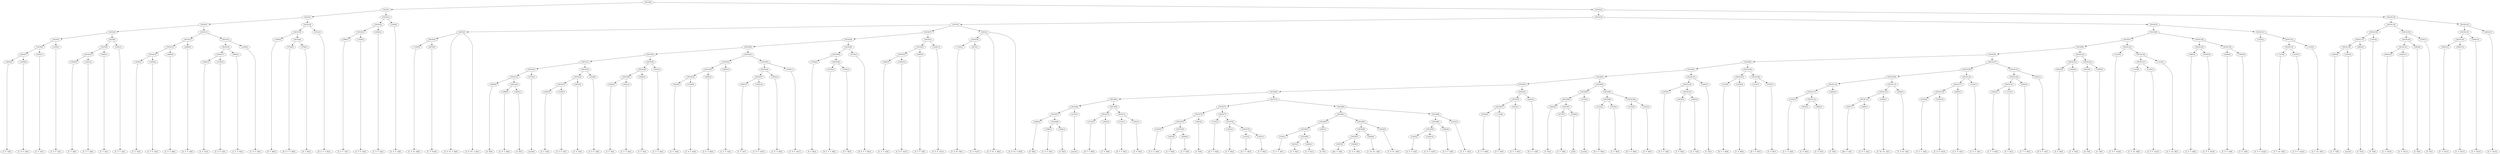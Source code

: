 digraph sample{
"L3693(0)"->"[C  E  G](0)"
"L1029(0)"->"[C  D  E  G](0)"
"L5619(7)"->"L3693(0)"
"L5619(7)"->"L1029(0)"
"L3693(1)"->"[C  E  G](1)"
"L5619(6)"->"L5619(7)"
"L5619(6)"->"L3693(1)"
"L1029(1)"->"[C  D  E  G](1)"
"L5619(5)"->"L5619(6)"
"L5619(5)"->"L1029(1)"
"L5004(0)"->"[C  F  A](0)"
"L3441(0)"->"[C  F  G  A](0)"
"L5619(10)"->"L5004(0)"
"L5619(10)"->"L3441(0)"
"L5004(1)"->"[C  F  A](1)"
"L5619(9)"->"L5619(10)"
"L5619(9)"->"L5004(1)"
"L3441(1)"->"[C  F  G  A](1)"
"L5619(8)"->"L5619(9)"
"L5619(8)"->"L3441(1)"
"L5619(4)"->"L5619(5)"
"L5619(4)"->"L5619(8)"
"L3693(2)"->"[C  E  G](2)"
"L1029(2)"->"[C  D  E  G](2)"
"L5619(14)"->"L3693(2)"
"L5619(14)"->"L1029(2)"
"L3805(0)"->"[C  E  G  B](0)"
"L5619(13)"->"L5619(14)"
"L5619(13)"->"L3805(0)"
"L2964(0)"->"[C  E  F  G](0)"
"L5619(12)"->"L5619(13)"
"L5619(12)"->"L2964(0)"
"L3693(3)"->"[C  E  G](3)"
"L1029(3)"->"[C  D  E  G](3)"
"L5619(17)"->"L3693(3)"
"L5619(17)"->"L1029(3)"
"L3805(1)"->"[C  E  G  B](1)"
"L5619(16)"->"L5619(17)"
"L5619(16)"->"L3805(1)"
"L1029(4)"->"[C  D  E  G](4)"
"L5619(15)"->"L5619(16)"
"L5619(15)"->"L1029(4)"
"L5619(11)"->"L5619(12)"
"L5619(11)"->"L5619(15)"
"L5619(3)"->"L5619(4)"
"L5619(3)"->"L5619(11)"
"L3784(0)"->"[F  G  B](0)"
"L4724(0)"->"[D  E  F  G  B](0)"
"L3784(1)"->"[F  G  B](1)"
"L5619(20)"->"L4724(0)"
"L5619(20)"->"L3784(1)"
"L5619(19)"->"L3784(0)"
"L5619(19)"->"L5619(20)"
"L4724(1)"->"[D  E  F  G  B](1)"
"L5619(18)"->"L5619(19)"
"L5619(18)"->"L4724(1)"
"L5619(2)"->"L5619(3)"
"L5619(2)"->"L5619(18)"
"L2964(1)"->"[C  E  F  G](1)"
"L1029(5)"->"[C  D  E  G](5)"
"L5619(23)"->"L2964(1)"
"L5619(23)"->"L1029(5)"
"L2964(2)"->"[C  E  F  G](2)"
"L5619(22)"->"L5619(23)"
"L5619(22)"->"L2964(2)"
"L1029(6)"->"[C  D  E  G](6)"
"L5619(21)"->"L5619(22)"
"L5619(21)"->"L1029(6)"
"L5619(1)"->"L5619(2)"
"L5619(1)"->"L5619(21)"
"L-1305(0)"->"[C  D  Fis  B](0)"
"L4672(0)"->"[C  D  Fis](0)"
"L5619(26)"->"L-1305(0)"
"L5619(26)"->"L4672(0)"
"L4025(0)"->"[C  D  Fis  A  B](0)"
"L4025(0)"->"L5619(26)"
"L4025(0)"->"[C  D  Fis  A  B](1)"
"L2804(0)"->"[G  B](0)"
"L1998(0)"->"[C  D  G  B](0)"
"L2804(1)"->"[G  B](1)"
"L5619(34)"->"L1998(0)"
"L5619(34)"->"L2804(1)"
"L5619(33)"->"L2804(0)"
"L5619(33)"->"L5619(34)"
"L3335(0)"->"[rest](0)"
"L5619(32)"->"L5619(33)"
"L5619(32)"->"L3335(0)"
"L3693(4)"->"[C  E  G](4)"
"L1029(7)"->"[C  D  E  G](7)"
"L5619(37)"->"L3693(4)"
"L5619(37)"->"L1029(7)"
"L3693(5)"->"[C  E  G](5)"
"L5619(36)"->"L5619(37)"
"L5619(36)"->"L3693(5)"
"L1029(8)"->"[C  D  E  G](8)"
"L5619(35)"->"L5619(36)"
"L5619(35)"->"L1029(8)"
"L5619(31)"->"L5619(32)"
"L5619(31)"->"L5619(35)"
"L5004(2)"->"[C  F  A](2)"
"L3441(2)"->"[C  F  G  A](2)"
"L5619(40)"->"L5004(2)"
"L5619(40)"->"L3441(2)"
"L5004(3)"->"[C  F  A](3)"
"L5619(39)"->"L5619(40)"
"L5619(39)"->"L5004(3)"
"L3441(3)"->"[C  F  G  A](3)"
"L5619(38)"->"L5619(39)"
"L5619(38)"->"L3441(3)"
"L5619(30)"->"L5619(31)"
"L5619(30)"->"L5619(38)"
"L3693(6)"->"[C  E  G](6)"
"L1029(9)"->"[C  D  E  G](9)"
"L5619(44)"->"L3693(6)"
"L5619(44)"->"L1029(9)"
"L3805(2)"->"[C  E  G  B](2)"
"L5619(43)"->"L5619(44)"
"L5619(43)"->"L3805(2)"
"L2964(3)"->"[C  E  F  G](3)"
"L5619(42)"->"L5619(43)"
"L5619(42)"->"L2964(3)"
"L3693(7)"->"[C  E  G](7)"
"L1029(10)"->"[C  D  E  G](10)"
"L5619(47)"->"L3693(7)"
"L5619(47)"->"L1029(10)"
"L3805(3)"->"[C  E  G  B](3)"
"L5619(46)"->"L5619(47)"
"L5619(46)"->"L3805(3)"
"L1029(11)"->"[C  D  E  G](11)"
"L5619(45)"->"L5619(46)"
"L5619(45)"->"L1029(11)"
"L5619(41)"->"L5619(42)"
"L5619(41)"->"L5619(45)"
"L5619(29)"->"L5619(30)"
"L5619(29)"->"L5619(41)"
"L3784(2)"->"[F  G  B](2)"
"L4724(2)"->"[D  E  F  G  B](2)"
"L3784(3)"->"[F  G  B](3)"
"L5619(50)"->"L4724(2)"
"L5619(50)"->"L3784(3)"
"L5619(49)"->"L3784(2)"
"L5619(49)"->"L5619(50)"
"L4724(3)"->"[D  E  F  G  B](3)"
"L5619(48)"->"L5619(49)"
"L5619(48)"->"L4724(3)"
"L5619(28)"->"L5619(29)"
"L5619(28)"->"L5619(48)"
"L2964(4)"->"[C  E  F  G](4)"
"L1029(12)"->"[C  D  E  G](12)"
"L5619(53)"->"L2964(4)"
"L5619(53)"->"L1029(12)"
"L2964(5)"->"[C  E  F  G](5)"
"L5619(52)"->"L5619(53)"
"L5619(52)"->"L2964(5)"
"L1029(13)"->"[C  D  E  G](13)"
"L5619(51)"->"L5619(52)"
"L5619(51)"->"L1029(13)"
"L5619(27)"->"L5619(28)"
"L5619(27)"->"L5619(51)"
"L-1305(1)"->"[C  D  Fis  B](1)"
"L4672(1)"->"[C  D  Fis](1)"
"L5619(54)"->"L-1305(1)"
"L5619(54)"->"L4672(1)"
"L4025(1)"->"[C  D  Fis  A  B](2)"
"L4025(1)"->"L5619(54)"
"L4025(1)"->"[C  D  Fis  A  B](3)"
"L5347(0)"->"L4025(0)"
"L5347(0)"->"L5619(27)"
"L5347(0)"->"L4025(1)"
"L2804(2)"->"[G  B](2)"
"L1998(1)"->"[C  D  G  B](1)"
"L2804(3)"->"[G  B](3)"
"L5619(68)"->"L1998(1)"
"L5619(68)"->"L2804(3)"
"L5619(67)"->"L2804(2)"
"L5619(67)"->"L5619(68)"
"L3335(1)"->"[rest](1)"
"L5619(66)"->"L5619(67)"
"L5619(66)"->"L3335(1)"
"L3152(0)"->"[D  F  G  B](0)"
"L1852(0)"->"[C  D  B](0)"
"L5619(70)"->"L3152(0)"
"L5619(70)"->"L1852(0)"
"L3152(1)"->"[D  F  G  B](1)"
"L1852(1)"->"[C  D  B](1)"
"L5619(71)"->"L3152(1)"
"L5619(71)"->"L1852(1)"
"L5619(69)"->"L5619(70)"
"L5619(69)"->"L5619(71)"
"L5619(65)"->"L5619(66)"
"L5619(65)"->"L5619(69)"
"L2393(0)"->"[C  E  G  A](0)"
"L2819(0)"->"[C  E  B](0)"
"L4484(0)"->"[C  D  E](0)"
"L5619(76)"->"L2819(0)"
"L5619(76)"->"L4484(0)"
"L5619(75)"->"L2393(0)"
"L5619(75)"->"L5619(76)"
"L2963(0)"->"[C  E](0)"
"L5619(74)"->"L5619(75)"
"L5619(74)"->"L2963(0)"
"L3152(2)"->"[D  F  G  B](2)"
"L1852(2)"->"[C  D  B](2)"
"L3152(3)"->"[D  F  G  B](3)"
"L1852(3)"->"[C  D  B](3)"
"L5619(79)"->"L3152(3)"
"L5619(79)"->"L1852(3)"
"L5619(78)"->"L1852(2)"
"L5619(78)"->"L5619(79)"
"L5619(77)"->"L3152(2)"
"L5619(77)"->"L5619(78)"
"L5619(73)"->"L5619(74)"
"L5619(73)"->"L5619(77)"
"L2393(1)"->"[C  E  G  A](1)"
"L2819(1)"->"[C  E  B](1)"
"L4484(1)"->"[C  D  E](1)"
"L5619(84)"->"L2819(1)"
"L5619(84)"->"L4484(1)"
"L5619(83)"->"L2393(1)"
"L5619(83)"->"L5619(84)"
"L2963(1)"->"[C  E](1)"
"L5619(82)"->"L5619(83)"
"L5619(82)"->"L2963(1)"
"L4567(0)"->"[Dis  G  A](0)"
"L3649(0)"->"[C  D  G  A](0)"
"L5619(87)"->"L4567(0)"
"L5619(87)"->"L3649(0)"
"L2840(0)"->"[C  Dis  Fis  A](0)"
"L5619(86)"->"L5619(87)"
"L5619(86)"->"L2840(0)"
"L4656(0)"->"[C  D  Fis  A](0)"
"L5619(85)"->"L5619(86)"
"L5619(85)"->"L4656(0)"
"L5619(81)"->"L5619(82)"
"L5619(81)"->"L5619(85)"
"L2393(2)"->"[C  E  G  A](2)"
"L1029(14)"->"[C  D  E  G](14)"
"L5619(90)"->"L2393(2)"
"L5619(90)"->"L1029(14)"
"L2964(6)"->"[C  E  F  G](6)"
"L5619(89)"->"L5619(90)"
"L5619(89)"->"L2964(6)"
"L2393(3)"->"[C  E  G  A](3)"
"L5619(88)"->"L5619(89)"
"L5619(88)"->"L2393(3)"
"L5619(80)"->"L5619(81)"
"L5619(80)"->"L5619(88)"
"L5619(72)"->"L5619(73)"
"L5619(72)"->"L5619(80)"
"L5619(64)"->"L5619(65)"
"L5619(64)"->"L5619(72)"
"L5454(0)"->"[C  F  G  B](0)"
"L-1310(0)"->"[F  G  A](0)"
"L5619(93)"->"L5454(0)"
"L5619(93)"->"L-1310(0)"
"L5454(1)"->"[C  F  G  B](1)"
"L5619(92)"->"L5619(93)"
"L5619(92)"->"L5454(1)"
"L2641(0)"->"[D  E  F  G](0)"
"L5619(91)"->"L5619(92)"
"L5619(91)"->"L2641(0)"
"L5619(63)"->"L5619(64)"
"L5619(63)"->"L5619(91)"
"L2963(2)"->"[C  E](2)"
"L4277(0)"->"[C  F  G](0)"
"L3500(0)"->"[C](0)"
"L5619(97)"->"L4277(0)"
"L5619(97)"->"L3500(0)"
"L5619(96)"->"L2963(2)"
"L5619(96)"->"L5619(97)"
"L3335(2)"->"[rest](2)"
"L5619(95)"->"L5619(96)"
"L5619(95)"->"L3335(2)"
"L3152(4)"->"[D  F  G  B](4)"
"L1852(4)"->"[C  D  B](4)"
"L5619(99)"->"L3152(4)"
"L5619(99)"->"L1852(4)"
"L3152(5)"->"[D  F  G  B](5)"
"L1852(5)"->"[C  D  B](5)"
"L5619(100)"->"L3152(5)"
"L5619(100)"->"L1852(5)"
"L5619(98)"->"L5619(99)"
"L5619(98)"->"L5619(100)"
"L5619(94)"->"L5619(95)"
"L5619(94)"->"L5619(98)"
"L5619(62)"->"L5619(63)"
"L5619(62)"->"L5619(94)"
"L2393(4)"->"[C  E  G  A](4)"
"L2819(2)"->"[C  E  B](2)"
"L4484(2)"->"[C  D  E](2)"
"L5619(103)"->"L2819(2)"
"L5619(103)"->"L4484(2)"
"L5619(102)"->"L2393(4)"
"L5619(102)"->"L5619(103)"
"L2963(3)"->"[C  E](3)"
"L5619(101)"->"L5619(102)"
"L5619(101)"->"L2963(3)"
"L5619(61)"->"L5619(62)"
"L5619(61)"->"L5619(101)"
"L3152(6)"->"[D  F  G  B](6)"
"L1852(6)"->"[C  D  B](6)"
"L5619(105)"->"L3152(6)"
"L5619(105)"->"L1852(6)"
"L3152(7)"->"[D  F  G  B](7)"
"L1852(7)"->"[C  D  B](7)"
"L5619(106)"->"L3152(7)"
"L5619(106)"->"L1852(7)"
"L5619(104)"->"L5619(105)"
"L5619(104)"->"L5619(106)"
"L5619(60)"->"L5619(61)"
"L5619(60)"->"L5619(104)"
"L2393(5)"->"[C  E  G  A](5)"
"L2819(3)"->"[C  E  B](3)"
"L4484(3)"->"[C  D  E](3)"
"L5619(112)"->"L2819(3)"
"L5619(112)"->"L4484(3)"
"L5619(111)"->"L2393(5)"
"L5619(111)"->"L5619(112)"
"L2963(4)"->"[C  E](4)"
"L5619(110)"->"L5619(111)"
"L5619(110)"->"L2963(4)"
"L4567(1)"->"[Dis  G  A](1)"
"L3649(1)"->"[C  D  G  A](1)"
"L5619(115)"->"L4567(1)"
"L5619(115)"->"L3649(1)"
"L2840(1)"->"[C  Dis  Fis  A](1)"
"L5619(114)"->"L5619(115)"
"L5619(114)"->"L2840(1)"
"L4656(1)"->"[C  D  Fis  A](1)"
"L5619(113)"->"L5619(114)"
"L5619(113)"->"L4656(1)"
"L5619(109)"->"L5619(110)"
"L5619(109)"->"L5619(113)"
"L2393(6)"->"[C  E  G  A](6)"
"L1029(15)"->"[C  D  E  G](15)"
"L5619(118)"->"L2393(6)"
"L5619(118)"->"L1029(15)"
"L2964(7)"->"[C  E  F  G](7)"
"L5619(117)"->"L5619(118)"
"L5619(117)"->"L2964(7)"
"L2393(7)"->"[C  E  G  A](7)"
"L5619(116)"->"L5619(117)"
"L5619(116)"->"L2393(7)"
"L5619(108)"->"L5619(109)"
"L5619(108)"->"L5619(116)"
"L5454(2)"->"[C  F  G  B](2)"
"L-1310(1)"->"[F  G  A](1)"
"L5619(121)"->"L5454(2)"
"L5619(121)"->"L-1310(1)"
"L5454(3)"->"[C  F  G  B](3)"
"L5619(120)"->"L5619(121)"
"L5619(120)"->"L5454(3)"
"L2641(1)"->"[D  E  F  G](1)"
"L5619(119)"->"L5619(120)"
"L5619(119)"->"L2641(1)"
"L5619(107)"->"L5619(108)"
"L5619(107)"->"L5619(119)"
"L5619(59)"->"L5619(60)"
"L5619(59)"->"L5619(107)"
"L2819(4)"->"[C  E  B](4)"
"L4484(4)"->"[C  D  E](4)"
"L5619(123)"->"L2819(4)"
"L5619(123)"->"L4484(4)"
"L4023(0)"->"[E  F](0)"
"L3699(0)"->"[C  G](0)"
"L5619(124)"->"L4023(0)"
"L5619(124)"->"L3699(0)"
"L5619(122)"->"L5619(123)"
"L5619(122)"->"L5619(124)"
"L5619(58)"->"L5619(59)"
"L5619(58)"->"L5619(122)"
"L1225(0)"->"[C  D  F  Gis](0)"
"L-1410(0)"->"[C  F  Gis  B](0)"
"L1225(1)"->"[C  D  F  Gis](1)"
"L5619(127)"->"L-1410(0)"
"L5619(127)"->"L1225(1)"
"L-1410(1)"->"[C  F  Gis  B](1)"
"L5619(126)"->"L5619(127)"
"L5619(126)"->"L-1410(1)"
"L5619(125)"->"L1225(0)"
"L5619(125)"->"L5619(126)"
"L5619(57)"->"L5619(58)"
"L5619(57)"->"L5619(125)"
"L3805(4)"->"[C  E  G  B](4)"
"L1029(16)"->"[C  D  E  G](16)"
"L5619(129)"->"L3805(4)"
"L5619(129)"->"L1029(16)"
"L2964(8)"->"[C  E  F  G](8)"
"L3693(8)"->"[C  E  G](8)"
"L5619(130)"->"L2964(8)"
"L5619(130)"->"L3693(8)"
"L5619(128)"->"L5619(129)"
"L5619(128)"->"L5619(130)"
"L5619(56)"->"L5619(57)"
"L5619(56)"->"L5619(128)"
"L1225(2)"->"[C  D  F  Gis](2)"
"L-1410(2)"->"[C  F  Gis  B](2)"
"L1225(3)"->"[C  D  F  Gis](3)"
"L5619(133)"->"L-1410(2)"
"L5619(133)"->"L1225(3)"
"L-1410(3)"->"[C  F  Gis  B](3)"
"L5619(132)"->"L5619(133)"
"L5619(132)"->"L-1410(3)"
"L5619(131)"->"L1225(2)"
"L5619(131)"->"L5619(132)"
"L5619(55)"->"L5619(56)"
"L5619(55)"->"L5619(131)"
"L5619(25)"->"L5347(0)"
"L5619(25)"->"L5619(55)"
"L3693(9)"->"[C  E  G](9)"
"L3335(3)"->"[rest](3)"
"L5619(138)"->"L3693(9)"
"L5619(138)"->"L3335(3)"
"L2963(5)"->"[C  E](5)"
"L5619(137)"->"L5619(138)"
"L5619(137)"->"L2963(5)"
"L3391(0)"->"[F  G](0)"
"L5619(136)"->"L5619(137)"
"L5619(136)"->"L3391(0)"
"L3693(10)"->"[C  E  G](10)"
"L3693(11)"->"[C  E  G](11)"
"L5619(141)"->"L3693(10)"
"L5619(141)"->"L3693(11)"
"L2963(6)"->"[C  E](6)"
"L5619(140)"->"L5619(141)"
"L5619(140)"->"L2963(6)"
"L3391(1)"->"[F  G](1)"
"L5619(139)"->"L5619(140)"
"L5619(139)"->"L3391(1)"
"L5619(135)"->"L5619(136)"
"L5619(135)"->"L5619(139)"
"L3693(12)"->"[C  E  G](12)"
"L3693(13)"->"[C  E  G](13)"
"L5619(144)"->"L3693(12)"
"L5619(144)"->"L3693(13)"
"L3693(14)"->"[C  E  G](14)"
"L5619(143)"->"L5619(144)"
"L5619(143)"->"L3693(14)"
"L3693(15)"->"[C  E  G](15)"
"L5619(142)"->"L5619(143)"
"L5619(142)"->"L3693(15)"
"L5619(134)"->"L5619(135)"
"L5619(134)"->"L5619(142)"
"L5619(24)"->"L5619(25)"
"L5619(24)"->"L5619(134)"
"L5619(0)"->"L5619(1)"
"L5619(0)"->"L5619(24)"
{rank = min; "L5619(0)"}
{rank = same; "L5619(1)"; "L5619(24)";}
{rank = same; "L5619(2)"; "L5619(21)"; "L5619(25)"; "L5619(134)";}
{rank = same; "L5619(3)"; "L5619(18)"; "L5619(22)"; "L1029(6)"; "L5347(0)"; "L5619(55)"; "L5619(135)"; "L5619(142)";}
{rank = same; "L5619(4)"; "L5619(11)"; "L5619(19)"; "L4724(1)"; "L5619(23)"; "L2964(2)"; "L4025(0)"; "L5619(27)"; "L4025(1)"; "L5619(56)"; "L5619(131)"; "L5619(136)"; "L5619(139)"; "L5619(143)"; "L3693(15)";}
{rank = same; "L5619(5)"; "L5619(8)"; "L5619(12)"; "L5619(15)"; "L3784(0)"; "L5619(20)"; "L2964(1)"; "L1029(5)"; "L5619(26)"; "L5619(28)"; "L5619(51)"; "L5619(54)"; "L5619(57)"; "L5619(128)"; "L1225(2)"; "L5619(132)"; "L5619(137)"; "L3391(0)"; "L5619(140)"; "L3391(1)"; "L5619(144)"; "L3693(14)";}
{rank = same; "L5619(6)"; "L1029(1)"; "L5619(9)"; "L3441(1)"; "L5619(13)"; "L2964(0)"; "L5619(16)"; "L1029(4)"; "L4724(0)"; "L3784(1)"; "L-1305(0)"; "L4672(0)"; "L5619(29)"; "L5619(48)"; "L5619(52)"; "L1029(13)"; "L-1305(1)"; "L4672(1)"; "L5619(58)"; "L5619(125)"; "L5619(129)"; "L5619(130)"; "L5619(133)"; "L-1410(3)"; "L5619(138)"; "L2963(5)"; "L5619(141)"; "L2963(6)"; "L3693(12)"; "L3693(13)";}
{rank = same; "L5619(7)"; "L3693(1)"; "L5619(10)"; "L5004(1)"; "L5619(14)"; "L3805(0)"; "L5619(17)"; "L3805(1)"; "L5619(30)"; "L5619(41)"; "L5619(49)"; "L4724(3)"; "L5619(53)"; "L2964(5)"; "L5619(59)"; "L5619(122)"; "L1225(0)"; "L5619(126)"; "L3805(4)"; "L1029(16)"; "L2964(8)"; "L3693(8)"; "L-1410(2)"; "L1225(3)"; "L3693(9)"; "L3335(3)"; "L3693(10)"; "L3693(11)";}
{rank = same; "L3693(0)"; "L1029(0)"; "L5004(0)"; "L3441(0)"; "L3693(2)"; "L1029(2)"; "L3693(3)"; "L1029(3)"; "L5619(31)"; "L5619(38)"; "L5619(42)"; "L5619(45)"; "L3784(2)"; "L5619(50)"; "L2964(4)"; "L1029(12)"; "L5619(60)"; "L5619(107)"; "L5619(123)"; "L5619(124)"; "L5619(127)"; "L-1410(1)";}
{rank = same; "L5619(32)"; "L5619(35)"; "L5619(39)"; "L3441(3)"; "L5619(43)"; "L2964(3)"; "L5619(46)"; "L1029(11)"; "L4724(2)"; "L3784(3)"; "L5619(61)"; "L5619(104)"; "L5619(108)"; "L5619(119)"; "L2819(4)"; "L4484(4)"; "L4023(0)"; "L3699(0)"; "L-1410(0)"; "L1225(1)";}
{rank = same; "L5619(33)"; "L3335(0)"; "L5619(36)"; "L1029(8)"; "L5619(40)"; "L5004(3)"; "L5619(44)"; "L3805(2)"; "L5619(47)"; "L3805(3)"; "L5619(62)"; "L5619(101)"; "L5619(105)"; "L5619(106)"; "L5619(109)"; "L5619(116)"; "L5619(120)"; "L2641(1)";}
{rank = same; "L2804(0)"; "L5619(34)"; "L5619(37)"; "L3693(5)"; "L5004(2)"; "L3441(2)"; "L3693(6)"; "L1029(9)"; "L3693(7)"; "L1029(10)"; "L5619(63)"; "L5619(94)"; "L5619(102)"; "L2963(3)"; "L3152(6)"; "L1852(6)"; "L3152(7)"; "L1852(7)"; "L5619(110)"; "L5619(113)"; "L5619(117)"; "L2393(7)"; "L5619(121)"; "L5454(3)";}
{rank = same; "L1998(0)"; "L2804(1)"; "L3693(4)"; "L1029(7)"; "L5619(64)"; "L5619(91)"; "L5619(95)"; "L5619(98)"; "L2393(4)"; "L5619(103)"; "L5619(111)"; "L2963(4)"; "L5619(114)"; "L4656(1)"; "L5619(118)"; "L2964(7)"; "L5454(2)"; "L-1310(1)";}
{rank = same; "L5619(65)"; "L5619(72)"; "L5619(92)"; "L2641(0)"; "L5619(96)"; "L3335(2)"; "L5619(99)"; "L5619(100)"; "L2819(2)"; "L4484(2)"; "L2393(5)"; "L5619(112)"; "L5619(115)"; "L2840(1)"; "L2393(6)"; "L1029(15)";}
{rank = same; "L5619(66)"; "L5619(69)"; "L5619(73)"; "L5619(80)"; "L5619(93)"; "L5454(1)"; "L2963(2)"; "L5619(97)"; "L3152(4)"; "L1852(4)"; "L3152(5)"; "L1852(5)"; "L2819(3)"; "L4484(3)"; "L4567(1)"; "L3649(1)";}
{rank = same; "L5619(67)"; "L3335(1)"; "L5619(70)"; "L5619(71)"; "L5619(74)"; "L5619(77)"; "L5619(81)"; "L5619(88)"; "L5454(0)"; "L-1310(0)"; "L4277(0)"; "L3500(0)";}
{rank = same; "L2804(2)"; "L5619(68)"; "L3152(0)"; "L1852(0)"; "L3152(1)"; "L1852(1)"; "L5619(75)"; "L2963(0)"; "L3152(2)"; "L5619(78)"; "L5619(82)"; "L5619(85)"; "L5619(89)"; "L2393(3)";}
{rank = same; "L1998(1)"; "L2804(3)"; "L2393(0)"; "L5619(76)"; "L1852(2)"; "L5619(79)"; "L5619(83)"; "L2963(1)"; "L5619(86)"; "L4656(0)"; "L5619(90)"; "L2964(6)";}
{rank = same; "L2819(0)"; "L4484(0)"; "L3152(3)"; "L1852(3)"; "L2393(1)"; "L5619(84)"; "L5619(87)"; "L2840(0)"; "L2393(2)"; "L1029(14)";}
{rank = same; "L2819(1)"; "L4484(1)"; "L4567(0)"; "L3649(0)";}
{rank = max; "[C  D  B](0)"; "[C  D  B](1)"; "[C  D  B](2)"; "[C  D  B](3)"; "[C  D  B](4)"; "[C  D  B](5)"; "[C  D  B](6)"; "[C  D  B](7)"; "[C  D  E  G](0)"; "[C  D  E  G](1)"; "[C  D  E  G](10)"; "[C  D  E  G](11)"; "[C  D  E  G](12)"; "[C  D  E  G](13)"; "[C  D  E  G](14)"; "[C  D  E  G](15)"; "[C  D  E  G](16)"; "[C  D  E  G](2)"; "[C  D  E  G](3)"; "[C  D  E  G](4)"; "[C  D  E  G](5)"; "[C  D  E  G](6)"; "[C  D  E  G](7)"; "[C  D  E  G](8)"; "[C  D  E  G](9)"; "[C  D  E](0)"; "[C  D  E](1)"; "[C  D  E](2)"; "[C  D  E](3)"; "[C  D  E](4)"; "[C  D  F  Gis](0)"; "[C  D  F  Gis](1)"; "[C  D  F  Gis](2)"; "[C  D  F  Gis](3)"; "[C  D  Fis  A  B](0)"; "[C  D  Fis  A  B](1)"; "[C  D  Fis  A  B](2)"; "[C  D  Fis  A  B](3)"; "[C  D  Fis  A](0)"; "[C  D  Fis  A](1)"; "[C  D  Fis  B](0)"; "[C  D  Fis  B](1)"; "[C  D  Fis](0)"; "[C  D  Fis](1)"; "[C  D  G  A](0)"; "[C  D  G  A](1)"; "[C  D  G  B](0)"; "[C  D  G  B](1)"; "[C  Dis  Fis  A](0)"; "[C  Dis  Fis  A](1)"; "[C  E  B](0)"; "[C  E  B](1)"; "[C  E  B](2)"; "[C  E  B](3)"; "[C  E  B](4)"; "[C  E  F  G](0)"; "[C  E  F  G](1)"; "[C  E  F  G](2)"; "[C  E  F  G](3)"; "[C  E  F  G](4)"; "[C  E  F  G](5)"; "[C  E  F  G](6)"; "[C  E  F  G](7)"; "[C  E  F  G](8)"; "[C  E  G  A](0)"; "[C  E  G  A](1)"; "[C  E  G  A](2)"; "[C  E  G  A](3)"; "[C  E  G  A](4)"; "[C  E  G  A](5)"; "[C  E  G  A](6)"; "[C  E  G  A](7)"; "[C  E  G  B](0)"; "[C  E  G  B](1)"; "[C  E  G  B](2)"; "[C  E  G  B](3)"; "[C  E  G  B](4)"; "[C  E  G](0)"; "[C  E  G](1)"; "[C  E  G](10)"; "[C  E  G](11)"; "[C  E  G](12)"; "[C  E  G](13)"; "[C  E  G](14)"; "[C  E  G](15)"; "[C  E  G](2)"; "[C  E  G](3)"; "[C  E  G](4)"; "[C  E  G](5)"; "[C  E  G](6)"; "[C  E  G](7)"; "[C  E  G](8)"; "[C  E  G](9)"; "[C  E](0)"; "[C  E](1)"; "[C  E](2)"; "[C  E](3)"; "[C  E](4)"; "[C  E](5)"; "[C  E](6)"; "[C  F  A](0)"; "[C  F  A](1)"; "[C  F  A](2)"; "[C  F  A](3)"; "[C  F  G  A](0)"; "[C  F  G  A](1)"; "[C  F  G  A](2)"; "[C  F  G  A](3)"; "[C  F  G  B](0)"; "[C  F  G  B](1)"; "[C  F  G  B](2)"; "[C  F  G  B](3)"; "[C  F  G](0)"; "[C  F  Gis  B](0)"; "[C  F  Gis  B](1)"; "[C  F  Gis  B](2)"; "[C  F  Gis  B](3)"; "[C  G](0)"; "[C](0)"; "[D  E  F  G  B](0)"; "[D  E  F  G  B](1)"; "[D  E  F  G  B](2)"; "[D  E  F  G  B](3)"; "[D  E  F  G](0)"; "[D  E  F  G](1)"; "[D  F  G  B](0)"; "[D  F  G  B](1)"; "[D  F  G  B](2)"; "[D  F  G  B](3)"; "[D  F  G  B](4)"; "[D  F  G  B](5)"; "[D  F  G  B](6)"; "[D  F  G  B](7)"; "[Dis  G  A](0)"; "[Dis  G  A](1)"; "[E  F](0)"; "[F  G  A](0)"; "[F  G  A](1)"; "[F  G  B](0)"; "[F  G  B](1)"; "[F  G  B](2)"; "[F  G  B](3)"; "[F  G](0)"; "[F  G](1)"; "[G  B](0)"; "[G  B](1)"; "[G  B](2)"; "[G  B](3)"; "[rest](0)"; "[rest](1)"; "[rest](2)"; "[rest](3)";}
}